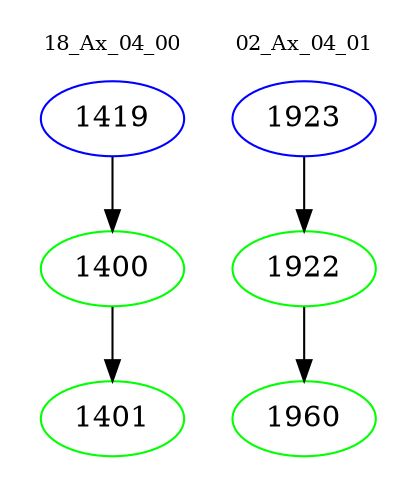 digraph{
subgraph cluster_0 {
color = white
label = "18_Ax_04_00";
fontsize=10;
T0_1419 [label="1419", color="blue"]
T0_1419 -> T0_1400 [color="black"]
T0_1400 [label="1400", color="green"]
T0_1400 -> T0_1401 [color="black"]
T0_1401 [label="1401", color="green"]
}
subgraph cluster_1 {
color = white
label = "02_Ax_04_01";
fontsize=10;
T1_1923 [label="1923", color="blue"]
T1_1923 -> T1_1922 [color="black"]
T1_1922 [label="1922", color="green"]
T1_1922 -> T1_1960 [color="black"]
T1_1960 [label="1960", color="green"]
}
}
